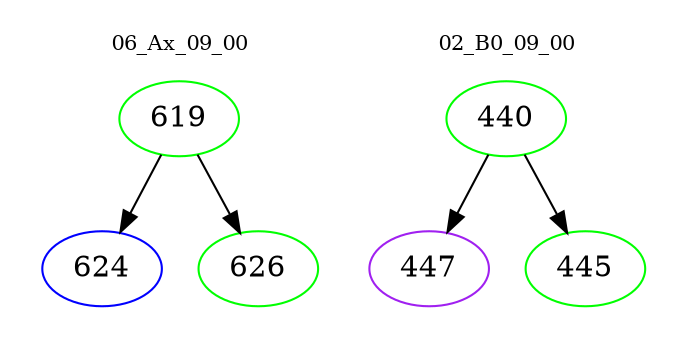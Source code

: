 digraph{
subgraph cluster_0 {
color = white
label = "06_Ax_09_00";
fontsize=10;
T0_619 [label="619", color="green"]
T0_619 -> T0_624 [color="black"]
T0_624 [label="624", color="blue"]
T0_619 -> T0_626 [color="black"]
T0_626 [label="626", color="green"]
}
subgraph cluster_1 {
color = white
label = "02_B0_09_00";
fontsize=10;
T1_440 [label="440", color="green"]
T1_440 -> T1_447 [color="black"]
T1_447 [label="447", color="purple"]
T1_440 -> T1_445 [color="black"]
T1_445 [label="445", color="green"]
}
}
